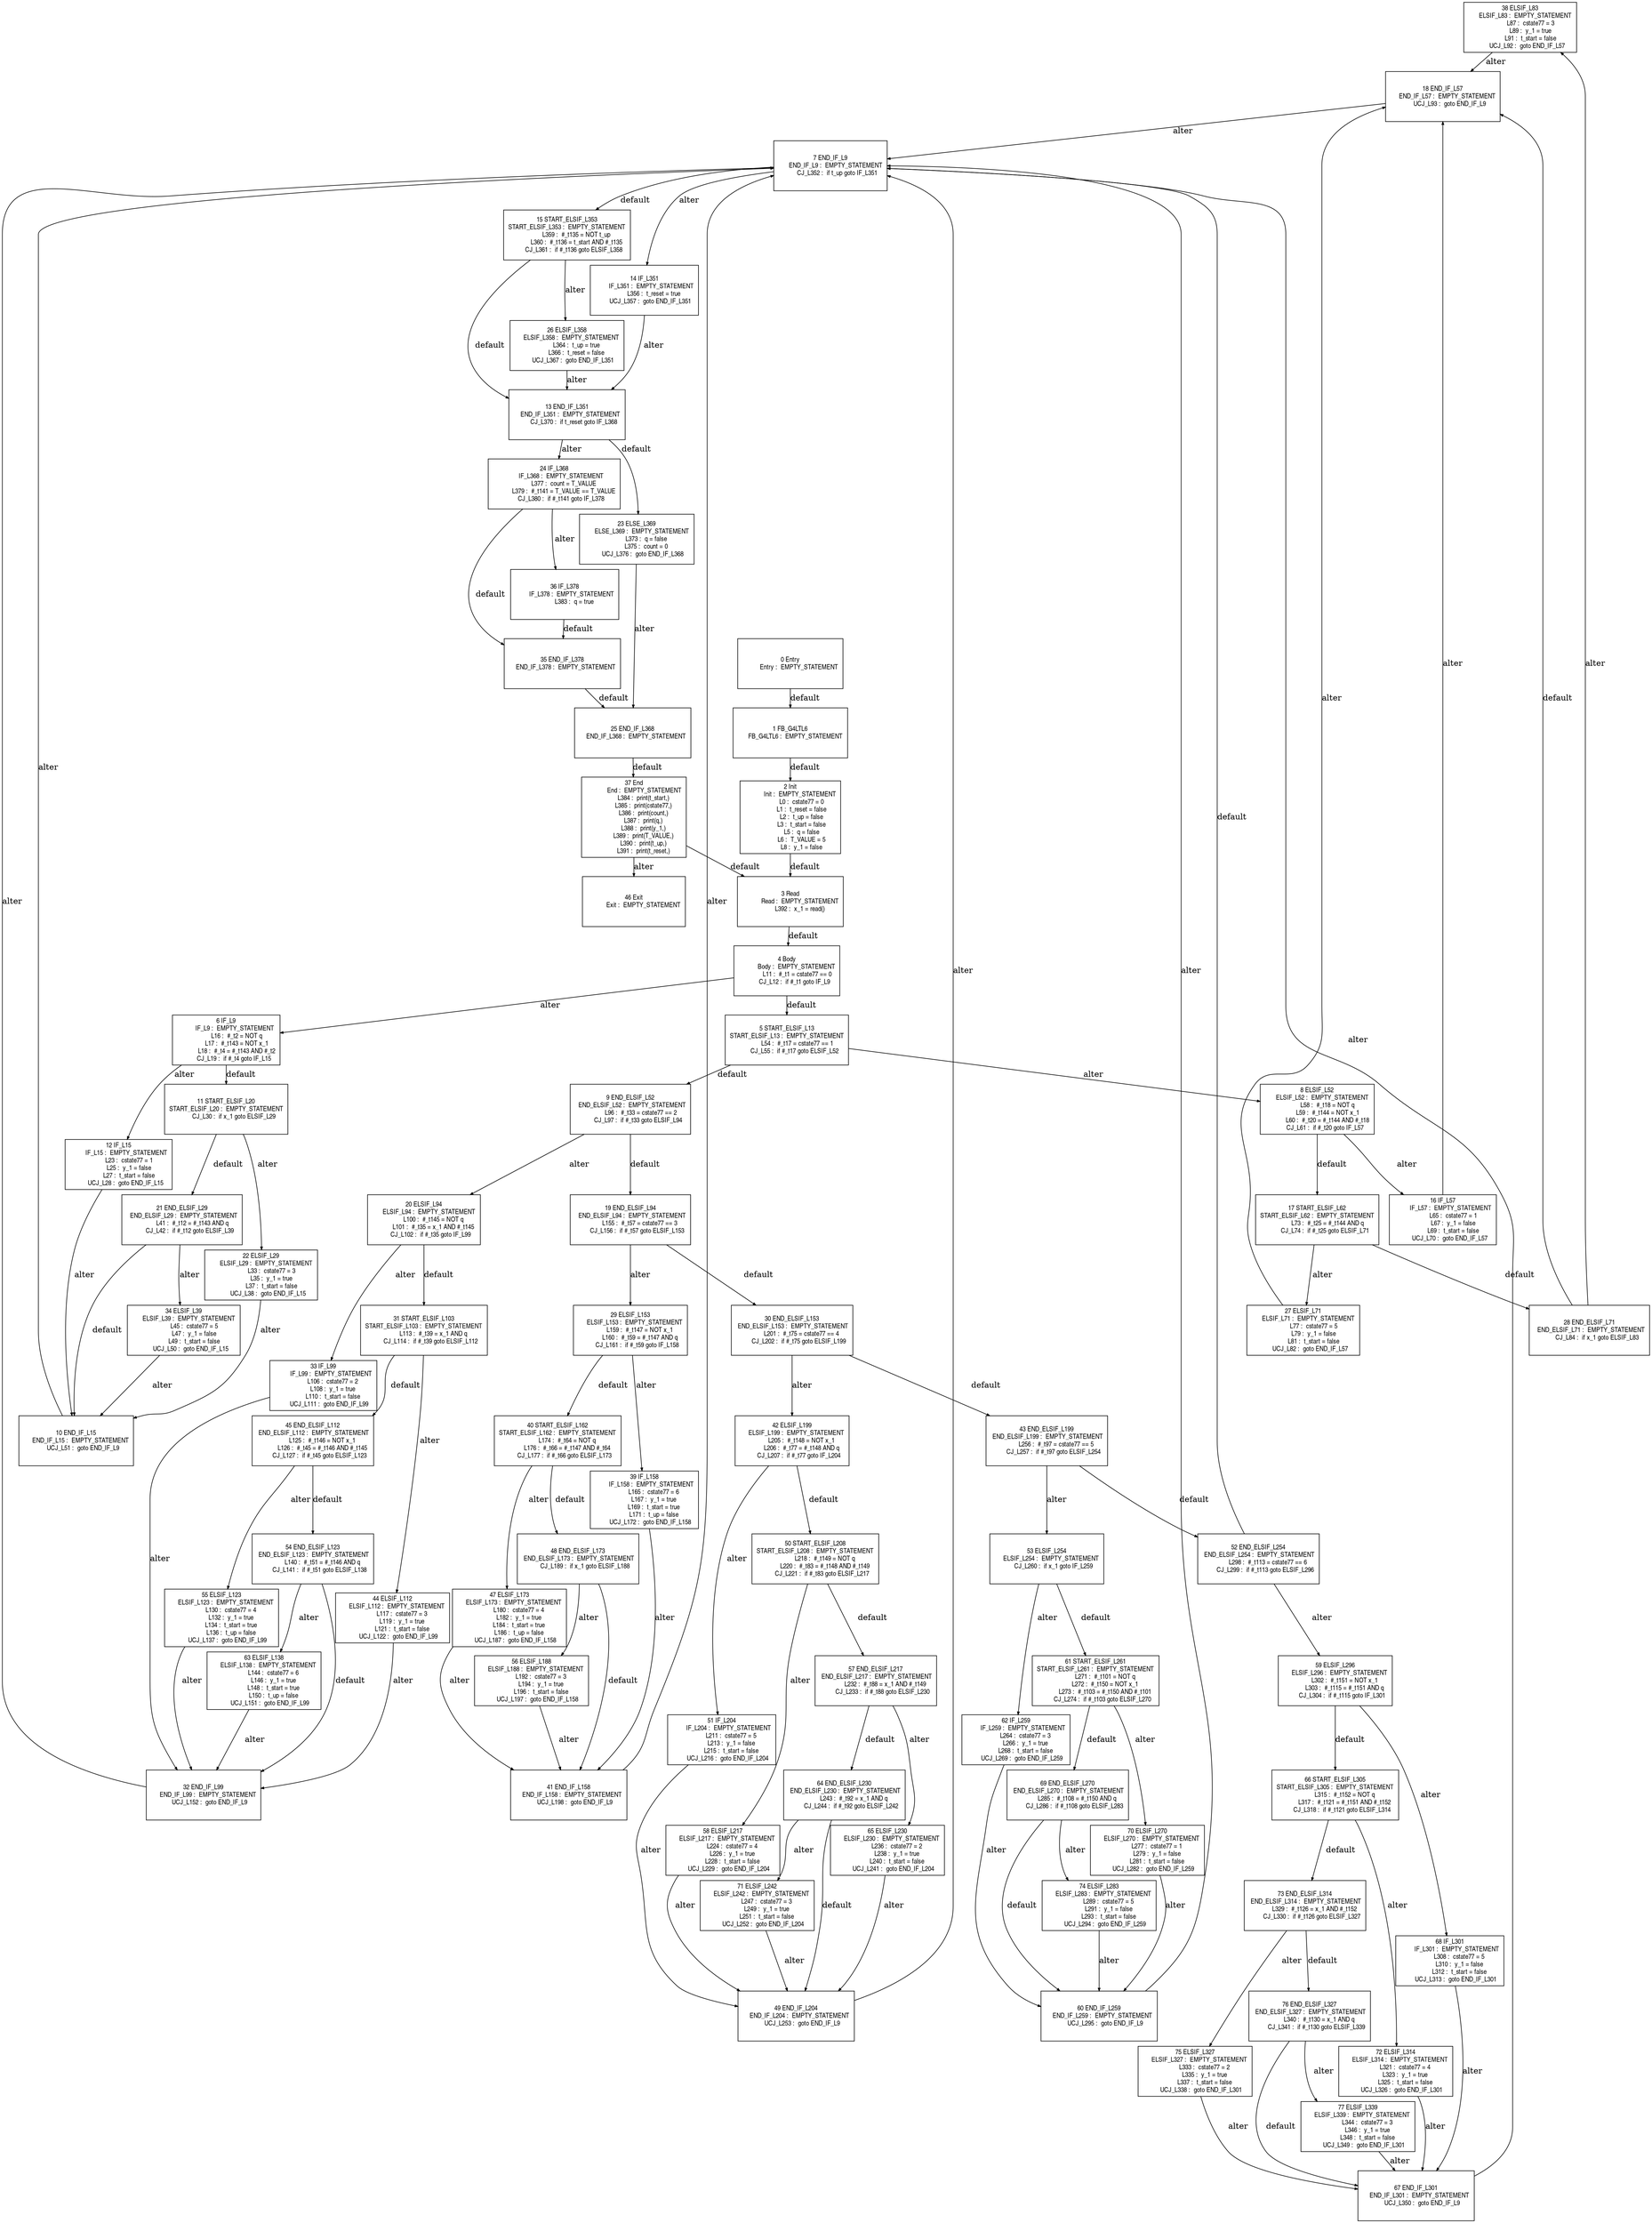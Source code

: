 digraph G {
  ranksep=.25;
  edge [arrowsize=.5]
  node [shape=rectangle, fontname="ArialNarrow",
        fontsize=12,  height=1.2];
  "38 ELSIF_L83
      ELSIF_L83 :  EMPTY_STATEMENT
            L87 :  cstate77 = 3
            L89 :  y_1 = true
            L91 :  t_start = false
        UCJ_L92 :  goto END_IF_L57
"; "12 IF_L15
         IF_L15 :  EMPTY_STATEMENT
            L23 :  cstate77 = 1
            L25 :  y_1 = false
            L27 :  t_start = false
        UCJ_L28 :  goto END_IF_L15
"; "2 Init
           Init :  EMPTY_STATEMENT
             L0 :  cstate77 = 0
             L1 :  t_reset = false
             L2 :  t_up = false
             L3 :  t_start = false
             L5 :  q = false
             L6 :  T_VALUE = 5
             L8 :  y_1 = false
"; "19 END_ELSIF_L94
  END_ELSIF_L94 :  EMPTY_STATEMENT
           L155 :  #_t57 = cstate77 == 3
        CJ_L156 :  if #_t57 goto ELSIF_L153
"; "24 IF_L368
        IF_L368 :  EMPTY_STATEMENT
           L377 :  count = T_VALUE
           L379 :  #_t141 = T_VALUE == T_VALUE
        CJ_L380 :  if #_t141 goto IF_L378
"; "27 ELSIF_L71
      ELSIF_L71 :  EMPTY_STATEMENT
            L77 :  cstate77 = 5
            L79 :  y_1 = false
            L81 :  t_start = false
        UCJ_L82 :  goto END_IF_L57
"; "46 Exit
           Exit :  EMPTY_STATEMENT
"; "72 ELSIF_L314
     ELSIF_L314 :  EMPTY_STATEMENT
           L321 :  cstate77 = 4
           L323 :  y_1 = true
           L325 :  t_start = false
       UCJ_L326 :  goto END_IF_L301
"; "42 ELSIF_L199
     ELSIF_L199 :  EMPTY_STATEMENT
           L205 :  #_t148 = NOT x_1
           L206 :  #_t77 = #_t148 AND q
        CJ_L207 :  if #_t77 goto IF_L204
"; "76 END_ELSIF_L327
 END_ELSIF_L327 :  EMPTY_STATEMENT
           L340 :  #_t130 = x_1 AND q
        CJ_L341 :  if #_t130 goto ELSIF_L339
"; "75 ELSIF_L327
     ELSIF_L327 :  EMPTY_STATEMENT
           L333 :  cstate77 = 2
           L335 :  y_1 = true
           L337 :  t_start = false
       UCJ_L338 :  goto END_IF_L301
"; "68 IF_L301
        IF_L301 :  EMPTY_STATEMENT
           L308 :  cstate77 = 5
           L310 :  y_1 = false
           L312 :  t_start = false
       UCJ_L313 :  goto END_IF_L301
"; "6 IF_L9
          IF_L9 :  EMPTY_STATEMENT
            L16 :  #_t2 = NOT q
            L17 :  #_t143 = NOT x_1
            L18 :  #_t4 = #_t143 AND #_t2
         CJ_L19 :  if #_t4 goto IF_L15
"; "13 END_IF_L351
    END_IF_L351 :  EMPTY_STATEMENT
        CJ_L370 :  if t_reset goto IF_L368
"; "28 END_ELSIF_L71
  END_ELSIF_L71 :  EMPTY_STATEMENT
         CJ_L84 :  if x_1 goto ELSIF_L83
"; "29 ELSIF_L153
     ELSIF_L153 :  EMPTY_STATEMENT
           L159 :  #_t147 = NOT x_1
           L160 :  #_t59 = #_t147 AND q
        CJ_L161 :  if #_t59 goto IF_L158
"; "15 START_ELSIF_L353
START_ELSIF_L353 :  EMPTY_STATEMENT
           L359 :  #_t135 = NOT t_up
           L360 :  #_t136 = t_start AND #_t135
        CJ_L361 :  if #_t136 goto ELSIF_L358
"; "34 ELSIF_L39
      ELSIF_L39 :  EMPTY_STATEMENT
            L45 :  cstate77 = 5
            L47 :  y_1 = false
            L49 :  t_start = false
        UCJ_L50 :  goto END_IF_L15
"; "55 ELSIF_L123
     ELSIF_L123 :  EMPTY_STATEMENT
           L130 :  cstate77 = 4
           L132 :  y_1 = true
           L134 :  t_start = true
           L136 :  t_up = false
       UCJ_L137 :  goto END_IF_L99
"; "33 IF_L99
         IF_L99 :  EMPTY_STATEMENT
           L106 :  cstate77 = 2
           L108 :  y_1 = true
           L110 :  t_start = false
       UCJ_L111 :  goto END_IF_L99
"; "77 ELSIF_L339
     ELSIF_L339 :  EMPTY_STATEMENT
           L344 :  cstate77 = 3
           L346 :  y_1 = true
           L348 :  t_start = false
       UCJ_L349 :  goto END_IF_L301
"; "48 END_ELSIF_L173
 END_ELSIF_L173 :  EMPTY_STATEMENT
        CJ_L189 :  if x_1 goto ELSIF_L188
"; "74 ELSIF_L283
     ELSIF_L283 :  EMPTY_STATEMENT
           L289 :  cstate77 = 5
           L291 :  y_1 = false
           L293 :  t_start = false
       UCJ_L294 :  goto END_IF_L259
"; "53 ELSIF_L254
     ELSIF_L254 :  EMPTY_STATEMENT
        CJ_L260 :  if x_1 goto IF_L259
"; "67 END_IF_L301
    END_IF_L301 :  EMPTY_STATEMENT
       UCJ_L350 :  goto END_IF_L9
"; "49 END_IF_L204
    END_IF_L204 :  EMPTY_STATEMENT
       UCJ_L253 :  goto END_IF_L9
"; "47 ELSIF_L173
     ELSIF_L173 :  EMPTY_STATEMENT
           L180 :  cstate77 = 4
           L182 :  y_1 = true
           L184 :  t_start = true
           L186 :  t_up = false
       UCJ_L187 :  goto END_IF_L158
"; "41 END_IF_L158
    END_IF_L158 :  EMPTY_STATEMENT
       UCJ_L198 :  goto END_IF_L9
"; "61 START_ELSIF_L261
START_ELSIF_L261 :  EMPTY_STATEMENT
           L271 :  #_t101 = NOT q
           L272 :  #_t150 = NOT x_1
           L273 :  #_t103 = #_t150 AND #_t101
        CJ_L274 :  if #_t103 goto ELSIF_L270
"; "0 Entry
          Entry :  EMPTY_STATEMENT
"; "45 END_ELSIF_L112
 END_ELSIF_L112 :  EMPTY_STATEMENT
           L125 :  #_t146 = NOT x_1
           L126 :  #_t45 = #_t146 AND #_t145
        CJ_L127 :  if #_t45 goto ELSIF_L123
"; "26 ELSIF_L358
     ELSIF_L358 :  EMPTY_STATEMENT
           L364 :  t_up = true
           L366 :  t_reset = false
       UCJ_L367 :  goto END_IF_L351
"; "43 END_ELSIF_L199
 END_ELSIF_L199 :  EMPTY_STATEMENT
           L256 :  #_t97 = cstate77 == 5
        CJ_L257 :  if #_t97 goto ELSIF_L254
"; "14 IF_L351
        IF_L351 :  EMPTY_STATEMENT
           L356 :  t_reset = true
       UCJ_L357 :  goto END_IF_L351
"; "57 END_ELSIF_L217
 END_ELSIF_L217 :  EMPTY_STATEMENT
           L232 :  #_t88 = x_1 AND #_t149
        CJ_L233 :  if #_t88 goto ELSIF_L230
"; "51 IF_L204
        IF_L204 :  EMPTY_STATEMENT
           L211 :  cstate77 = 5
           L213 :  y_1 = false
           L215 :  t_start = false
       UCJ_L216 :  goto END_IF_L204
"; "40 START_ELSIF_L162
START_ELSIF_L162 :  EMPTY_STATEMENT
           L174 :  #_t64 = NOT q
           L176 :  #_t66 = #_t147 AND #_t64
        CJ_L177 :  if #_t66 goto ELSIF_L173
"; "9 END_ELSIF_L52
  END_ELSIF_L52 :  EMPTY_STATEMENT
            L96 :  #_t33 = cstate77 == 2
         CJ_L97 :  if #_t33 goto ELSIF_L94
"; "23 ELSE_L369
      ELSE_L369 :  EMPTY_STATEMENT
           L373 :  q = false
           L375 :  count = 0
       UCJ_L376 :  goto END_IF_L368
"; "71 ELSIF_L242
     ELSIF_L242 :  EMPTY_STATEMENT
           L247 :  cstate77 = 3
           L249 :  y_1 = true
           L251 :  t_start = false
       UCJ_L252 :  goto END_IF_L204
"; "16 IF_L57
         IF_L57 :  EMPTY_STATEMENT
            L65 :  cstate77 = 1
            L67 :  y_1 = false
            L69 :  t_start = false
        UCJ_L70 :  goto END_IF_L57
"; "69 END_ELSIF_L270
 END_ELSIF_L270 :  EMPTY_STATEMENT
           L285 :  #_t108 = #_t150 AND q
        CJ_L286 :  if #_t108 goto ELSIF_L283
"; "35 END_IF_L378
    END_IF_L378 :  EMPTY_STATEMENT
"; "32 END_IF_L99
     END_IF_L99 :  EMPTY_STATEMENT
       UCJ_L152 :  goto END_IF_L9
"; "50 START_ELSIF_L208
START_ELSIF_L208 :  EMPTY_STATEMENT
           L218 :  #_t149 = NOT q
           L220 :  #_t83 = #_t148 AND #_t149
        CJ_L221 :  if #_t83 goto ELSIF_L217
"; "5 START_ELSIF_L13
START_ELSIF_L13 :  EMPTY_STATEMENT
            L54 :  #_t17 = cstate77 == 1
         CJ_L55 :  if #_t17 goto ELSIF_L52
"; "56 ELSIF_L188
     ELSIF_L188 :  EMPTY_STATEMENT
           L192 :  cstate77 = 3
           L194 :  y_1 = true
           L196 :  t_start = false
       UCJ_L197 :  goto END_IF_L158
"; "63 ELSIF_L138
     ELSIF_L138 :  EMPTY_STATEMENT
           L144 :  cstate77 = 6
           L146 :  y_1 = true
           L148 :  t_start = true
           L150 :  t_up = false
       UCJ_L151 :  goto END_IF_L99
"; "20 ELSIF_L94
      ELSIF_L94 :  EMPTY_STATEMENT
           L100 :  #_t145 = NOT q
           L101 :  #_t35 = x_1 AND #_t145
        CJ_L102 :  if #_t35 goto IF_L99
"; "65 ELSIF_L230
     ELSIF_L230 :  EMPTY_STATEMENT
           L236 :  cstate77 = 2
           L238 :  y_1 = true
           L240 :  t_start = false
       UCJ_L241 :  goto END_IF_L204
"; "11 START_ELSIF_L20
START_ELSIF_L20 :  EMPTY_STATEMENT
         CJ_L30 :  if x_1 goto ELSIF_L29
"; "59 ELSIF_L296
     ELSIF_L296 :  EMPTY_STATEMENT
           L302 :  #_t151 = NOT x_1
           L303 :  #_t115 = #_t151 AND q
        CJ_L304 :  if #_t115 goto IF_L301
"; "39 IF_L158
        IF_L158 :  EMPTY_STATEMENT
           L165 :  cstate77 = 6
           L167 :  y_1 = true
           L169 :  t_start = true
           L171 :  t_up = false
       UCJ_L172 :  goto END_IF_L158
"; "31 START_ELSIF_L103
START_ELSIF_L103 :  EMPTY_STATEMENT
           L113 :  #_t39 = x_1 AND q
        CJ_L114 :  if #_t39 goto ELSIF_L112
"; "22 ELSIF_L29
      ELSIF_L29 :  EMPTY_STATEMENT
            L33 :  cstate77 = 3
            L35 :  y_1 = true
            L37 :  t_start = false
        UCJ_L38 :  goto END_IF_L15
"; "7 END_IF_L9
      END_IF_L9 :  EMPTY_STATEMENT
        CJ_L352 :  if t_up goto IF_L351
"; "36 IF_L378
        IF_L378 :  EMPTY_STATEMENT
           L383 :  q = true
"; "1 FB_G4LTL6
      FB_G4LTL6 :  EMPTY_STATEMENT
"; "70 ELSIF_L270
     ELSIF_L270 :  EMPTY_STATEMENT
           L277 :  cstate77 = 1
           L279 :  y_1 = false
           L281 :  t_start = false
       UCJ_L282 :  goto END_IF_L259
"; "10 END_IF_L15
     END_IF_L15 :  EMPTY_STATEMENT
        UCJ_L51 :  goto END_IF_L9
"; "30 END_ELSIF_L153
 END_ELSIF_L153 :  EMPTY_STATEMENT
           L201 :  #_t75 = cstate77 == 4
        CJ_L202 :  if #_t75 goto ELSIF_L199
"; "62 IF_L259
        IF_L259 :  EMPTY_STATEMENT
           L264 :  cstate77 = 3
           L266 :  y_1 = true
           L268 :  t_start = false
       UCJ_L269 :  goto END_IF_L259
"; "17 START_ELSIF_L62
START_ELSIF_L62 :  EMPTY_STATEMENT
            L73 :  #_t25 = #_t144 AND q
         CJ_L74 :  if #_t25 goto ELSIF_L71
"; "54 END_ELSIF_L123
 END_ELSIF_L123 :  EMPTY_STATEMENT
           L140 :  #_t51 = #_t146 AND q
        CJ_L141 :  if #_t51 goto ELSIF_L138
"; "25 END_IF_L368
    END_IF_L368 :  EMPTY_STATEMENT
"; "58 ELSIF_L217
     ELSIF_L217 :  EMPTY_STATEMENT
           L224 :  cstate77 = 4
           L226 :  y_1 = true
           L228 :  t_start = false
       UCJ_L229 :  goto END_IF_L204
"; "21 END_ELSIF_L29
  END_ELSIF_L29 :  EMPTY_STATEMENT
            L41 :  #_t12 = #_t143 AND q
         CJ_L42 :  if #_t12 goto ELSIF_L39
"; "66 START_ELSIF_L305
START_ELSIF_L305 :  EMPTY_STATEMENT
           L315 :  #_t152 = NOT q
           L317 :  #_t121 = #_t151 AND #_t152
        CJ_L318 :  if #_t121 goto ELSIF_L314
"; "64 END_ELSIF_L230
 END_ELSIF_L230 :  EMPTY_STATEMENT
           L243 :  #_t92 = x_1 AND q
        CJ_L244 :  if #_t92 goto ELSIF_L242
"; "60 END_IF_L259
    END_IF_L259 :  EMPTY_STATEMENT
       UCJ_L295 :  goto END_IF_L9
"; "44 ELSIF_L112
     ELSIF_L112 :  EMPTY_STATEMENT
           L117 :  cstate77 = 3
           L119 :  y_1 = true
           L121 :  t_start = false
       UCJ_L122 :  goto END_IF_L99
"; "52 END_ELSIF_L254
 END_ELSIF_L254 :  EMPTY_STATEMENT
           L298 :  #_t113 = cstate77 == 6
        CJ_L299 :  if #_t113 goto ELSIF_L296
"; "4 Body
           Body :  EMPTY_STATEMENT
            L11 :  #_t1 = cstate77 == 0
         CJ_L12 :  if #_t1 goto IF_L9
"; "37 End
            End :  EMPTY_STATEMENT
           L384 :  print(t_start,)
           L385 :  print(cstate77,)
           L386 :  print(count,)
           L387 :  print(q,)
           L388 :  print(y_1,)
           L389 :  print(T_VALUE,)
           L390 :  print(t_up,)
           L391 :  print(t_reset,)
"; "18 END_IF_L57
     END_IF_L57 :  EMPTY_STATEMENT
        UCJ_L93 :  goto END_IF_L9
"; "73 END_ELSIF_L314
 END_ELSIF_L314 :  EMPTY_STATEMENT
           L329 :  #_t126 = x_1 AND #_t152
        CJ_L330 :  if #_t126 goto ELSIF_L327
"; "8 ELSIF_L52
      ELSIF_L52 :  EMPTY_STATEMENT
            L58 :  #_t18 = NOT q
            L59 :  #_t144 = NOT x_1
            L60 :  #_t20 = #_t144 AND #_t18
         CJ_L61 :  if #_t20 goto IF_L57
"; "3 Read
           Read :  EMPTY_STATEMENT
           L392 :  x_1 = read()
"; 
  "1 FB_G4LTL6
      FB_G4LTL6 :  EMPTY_STATEMENT
" -> "2 Init
           Init :  EMPTY_STATEMENT
             L0 :  cstate77 = 0
             L1 :  t_reset = false
             L2 :  t_up = false
             L3 :  t_start = false
             L5 :  q = false
             L6 :  T_VALUE = 5
             L8 :  y_1 = false
"  [label="default"];
  "2 Init
           Init :  EMPTY_STATEMENT
             L0 :  cstate77 = 0
             L1 :  t_reset = false
             L2 :  t_up = false
             L3 :  t_start = false
             L5 :  q = false
             L6 :  T_VALUE = 5
             L8 :  y_1 = false
" -> "3 Read
           Read :  EMPTY_STATEMENT
           L392 :  x_1 = read()
"  [label="default"];
  "4 Body
           Body :  EMPTY_STATEMENT
            L11 :  #_t1 = cstate77 == 0
         CJ_L12 :  if #_t1 goto IF_L9
" -> "5 START_ELSIF_L13
START_ELSIF_L13 :  EMPTY_STATEMENT
            L54 :  #_t17 = cstate77 == 1
         CJ_L55 :  if #_t17 goto ELSIF_L52
"  [label="default"];
  "4 Body
           Body :  EMPTY_STATEMENT
            L11 :  #_t1 = cstate77 == 0
         CJ_L12 :  if #_t1 goto IF_L9
" -> "6 IF_L9
          IF_L9 :  EMPTY_STATEMENT
            L16 :  #_t2 = NOT q
            L17 :  #_t143 = NOT x_1
            L18 :  #_t4 = #_t143 AND #_t2
         CJ_L19 :  if #_t4 goto IF_L15
"  [label="alter"];
  "6 IF_L9
          IF_L9 :  EMPTY_STATEMENT
            L16 :  #_t2 = NOT q
            L17 :  #_t143 = NOT x_1
            L18 :  #_t4 = #_t143 AND #_t2
         CJ_L19 :  if #_t4 goto IF_L15
" -> "11 START_ELSIF_L20
START_ELSIF_L20 :  EMPTY_STATEMENT
         CJ_L30 :  if x_1 goto ELSIF_L29
"  [label="default"];
  "6 IF_L9
          IF_L9 :  EMPTY_STATEMENT
            L16 :  #_t2 = NOT q
            L17 :  #_t143 = NOT x_1
            L18 :  #_t4 = #_t143 AND #_t2
         CJ_L19 :  if #_t4 goto IF_L15
" -> "12 IF_L15
         IF_L15 :  EMPTY_STATEMENT
            L23 :  cstate77 = 1
            L25 :  y_1 = false
            L27 :  t_start = false
        UCJ_L28 :  goto END_IF_L15
"  [label="alter"];
  "12 IF_L15
         IF_L15 :  EMPTY_STATEMENT
            L23 :  cstate77 = 1
            L25 :  y_1 = false
            L27 :  t_start = false
        UCJ_L28 :  goto END_IF_L15
" -> "10 END_IF_L15
     END_IF_L15 :  EMPTY_STATEMENT
        UCJ_L51 :  goto END_IF_L9
"  [label="alter"];
  "11 START_ELSIF_L20
START_ELSIF_L20 :  EMPTY_STATEMENT
         CJ_L30 :  if x_1 goto ELSIF_L29
" -> "21 END_ELSIF_L29
  END_ELSIF_L29 :  EMPTY_STATEMENT
            L41 :  #_t12 = #_t143 AND q
         CJ_L42 :  if #_t12 goto ELSIF_L39
"  [label="default"];
  "11 START_ELSIF_L20
START_ELSIF_L20 :  EMPTY_STATEMENT
         CJ_L30 :  if x_1 goto ELSIF_L29
" -> "22 ELSIF_L29
      ELSIF_L29 :  EMPTY_STATEMENT
            L33 :  cstate77 = 3
            L35 :  y_1 = true
            L37 :  t_start = false
        UCJ_L38 :  goto END_IF_L15
"  [label="alter"];
  "22 ELSIF_L29
      ELSIF_L29 :  EMPTY_STATEMENT
            L33 :  cstate77 = 3
            L35 :  y_1 = true
            L37 :  t_start = false
        UCJ_L38 :  goto END_IF_L15
" -> "10 END_IF_L15
     END_IF_L15 :  EMPTY_STATEMENT
        UCJ_L51 :  goto END_IF_L9
"  [label="alter"];
  "21 END_ELSIF_L29
  END_ELSIF_L29 :  EMPTY_STATEMENT
            L41 :  #_t12 = #_t143 AND q
         CJ_L42 :  if #_t12 goto ELSIF_L39
" -> "10 END_IF_L15
     END_IF_L15 :  EMPTY_STATEMENT
        UCJ_L51 :  goto END_IF_L9
"  [label="default"];
  "21 END_ELSIF_L29
  END_ELSIF_L29 :  EMPTY_STATEMENT
            L41 :  #_t12 = #_t143 AND q
         CJ_L42 :  if #_t12 goto ELSIF_L39
" -> "34 ELSIF_L39
      ELSIF_L39 :  EMPTY_STATEMENT
            L45 :  cstate77 = 5
            L47 :  y_1 = false
            L49 :  t_start = false
        UCJ_L50 :  goto END_IF_L15
"  [label="alter"];
  "34 ELSIF_L39
      ELSIF_L39 :  EMPTY_STATEMENT
            L45 :  cstate77 = 5
            L47 :  y_1 = false
            L49 :  t_start = false
        UCJ_L50 :  goto END_IF_L15
" -> "10 END_IF_L15
     END_IF_L15 :  EMPTY_STATEMENT
        UCJ_L51 :  goto END_IF_L9
"  [label="alter"];
  "10 END_IF_L15
     END_IF_L15 :  EMPTY_STATEMENT
        UCJ_L51 :  goto END_IF_L9
" -> "7 END_IF_L9
      END_IF_L9 :  EMPTY_STATEMENT
        CJ_L352 :  if t_up goto IF_L351
"  [label="alter"];
  "5 START_ELSIF_L13
START_ELSIF_L13 :  EMPTY_STATEMENT
            L54 :  #_t17 = cstate77 == 1
         CJ_L55 :  if #_t17 goto ELSIF_L52
" -> "9 END_ELSIF_L52
  END_ELSIF_L52 :  EMPTY_STATEMENT
            L96 :  #_t33 = cstate77 == 2
         CJ_L97 :  if #_t33 goto ELSIF_L94
"  [label="default"];
  "5 START_ELSIF_L13
START_ELSIF_L13 :  EMPTY_STATEMENT
            L54 :  #_t17 = cstate77 == 1
         CJ_L55 :  if #_t17 goto ELSIF_L52
" -> "8 ELSIF_L52
      ELSIF_L52 :  EMPTY_STATEMENT
            L58 :  #_t18 = NOT q
            L59 :  #_t144 = NOT x_1
            L60 :  #_t20 = #_t144 AND #_t18
         CJ_L61 :  if #_t20 goto IF_L57
"  [label="alter"];
  "8 ELSIF_L52
      ELSIF_L52 :  EMPTY_STATEMENT
            L58 :  #_t18 = NOT q
            L59 :  #_t144 = NOT x_1
            L60 :  #_t20 = #_t144 AND #_t18
         CJ_L61 :  if #_t20 goto IF_L57
" -> "17 START_ELSIF_L62
START_ELSIF_L62 :  EMPTY_STATEMENT
            L73 :  #_t25 = #_t144 AND q
         CJ_L74 :  if #_t25 goto ELSIF_L71
"  [label="default"];
  "8 ELSIF_L52
      ELSIF_L52 :  EMPTY_STATEMENT
            L58 :  #_t18 = NOT q
            L59 :  #_t144 = NOT x_1
            L60 :  #_t20 = #_t144 AND #_t18
         CJ_L61 :  if #_t20 goto IF_L57
" -> "16 IF_L57
         IF_L57 :  EMPTY_STATEMENT
            L65 :  cstate77 = 1
            L67 :  y_1 = false
            L69 :  t_start = false
        UCJ_L70 :  goto END_IF_L57
"  [label="alter"];
  "16 IF_L57
         IF_L57 :  EMPTY_STATEMENT
            L65 :  cstate77 = 1
            L67 :  y_1 = false
            L69 :  t_start = false
        UCJ_L70 :  goto END_IF_L57
" -> "18 END_IF_L57
     END_IF_L57 :  EMPTY_STATEMENT
        UCJ_L93 :  goto END_IF_L9
"  [label="alter"];
  "17 START_ELSIF_L62
START_ELSIF_L62 :  EMPTY_STATEMENT
            L73 :  #_t25 = #_t144 AND q
         CJ_L74 :  if #_t25 goto ELSIF_L71
" -> "28 END_ELSIF_L71
  END_ELSIF_L71 :  EMPTY_STATEMENT
         CJ_L84 :  if x_1 goto ELSIF_L83
"  [label="default"];
  "17 START_ELSIF_L62
START_ELSIF_L62 :  EMPTY_STATEMENT
            L73 :  #_t25 = #_t144 AND q
         CJ_L74 :  if #_t25 goto ELSIF_L71
" -> "27 ELSIF_L71
      ELSIF_L71 :  EMPTY_STATEMENT
            L77 :  cstate77 = 5
            L79 :  y_1 = false
            L81 :  t_start = false
        UCJ_L82 :  goto END_IF_L57
"  [label="alter"];
  "27 ELSIF_L71
      ELSIF_L71 :  EMPTY_STATEMENT
            L77 :  cstate77 = 5
            L79 :  y_1 = false
            L81 :  t_start = false
        UCJ_L82 :  goto END_IF_L57
" -> "18 END_IF_L57
     END_IF_L57 :  EMPTY_STATEMENT
        UCJ_L93 :  goto END_IF_L9
"  [label="alter"];
  "28 END_ELSIF_L71
  END_ELSIF_L71 :  EMPTY_STATEMENT
         CJ_L84 :  if x_1 goto ELSIF_L83
" -> "18 END_IF_L57
     END_IF_L57 :  EMPTY_STATEMENT
        UCJ_L93 :  goto END_IF_L9
"  [label="default"];
  "28 END_ELSIF_L71
  END_ELSIF_L71 :  EMPTY_STATEMENT
         CJ_L84 :  if x_1 goto ELSIF_L83
" -> "38 ELSIF_L83
      ELSIF_L83 :  EMPTY_STATEMENT
            L87 :  cstate77 = 3
            L89 :  y_1 = true
            L91 :  t_start = false
        UCJ_L92 :  goto END_IF_L57
"  [label="alter"];
  "38 ELSIF_L83
      ELSIF_L83 :  EMPTY_STATEMENT
            L87 :  cstate77 = 3
            L89 :  y_1 = true
            L91 :  t_start = false
        UCJ_L92 :  goto END_IF_L57
" -> "18 END_IF_L57
     END_IF_L57 :  EMPTY_STATEMENT
        UCJ_L93 :  goto END_IF_L9
"  [label="alter"];
  "18 END_IF_L57
     END_IF_L57 :  EMPTY_STATEMENT
        UCJ_L93 :  goto END_IF_L9
" -> "7 END_IF_L9
      END_IF_L9 :  EMPTY_STATEMENT
        CJ_L352 :  if t_up goto IF_L351
"  [label="alter"];
  "9 END_ELSIF_L52
  END_ELSIF_L52 :  EMPTY_STATEMENT
            L96 :  #_t33 = cstate77 == 2
         CJ_L97 :  if #_t33 goto ELSIF_L94
" -> "19 END_ELSIF_L94
  END_ELSIF_L94 :  EMPTY_STATEMENT
           L155 :  #_t57 = cstate77 == 3
        CJ_L156 :  if #_t57 goto ELSIF_L153
"  [label="default"];
  "9 END_ELSIF_L52
  END_ELSIF_L52 :  EMPTY_STATEMENT
            L96 :  #_t33 = cstate77 == 2
         CJ_L97 :  if #_t33 goto ELSIF_L94
" -> "20 ELSIF_L94
      ELSIF_L94 :  EMPTY_STATEMENT
           L100 :  #_t145 = NOT q
           L101 :  #_t35 = x_1 AND #_t145
        CJ_L102 :  if #_t35 goto IF_L99
"  [label="alter"];
  "20 ELSIF_L94
      ELSIF_L94 :  EMPTY_STATEMENT
           L100 :  #_t145 = NOT q
           L101 :  #_t35 = x_1 AND #_t145
        CJ_L102 :  if #_t35 goto IF_L99
" -> "31 START_ELSIF_L103
START_ELSIF_L103 :  EMPTY_STATEMENT
           L113 :  #_t39 = x_1 AND q
        CJ_L114 :  if #_t39 goto ELSIF_L112
"  [label="default"];
  "20 ELSIF_L94
      ELSIF_L94 :  EMPTY_STATEMENT
           L100 :  #_t145 = NOT q
           L101 :  #_t35 = x_1 AND #_t145
        CJ_L102 :  if #_t35 goto IF_L99
" -> "33 IF_L99
         IF_L99 :  EMPTY_STATEMENT
           L106 :  cstate77 = 2
           L108 :  y_1 = true
           L110 :  t_start = false
       UCJ_L111 :  goto END_IF_L99
"  [label="alter"];
  "33 IF_L99
         IF_L99 :  EMPTY_STATEMENT
           L106 :  cstate77 = 2
           L108 :  y_1 = true
           L110 :  t_start = false
       UCJ_L111 :  goto END_IF_L99
" -> "32 END_IF_L99
     END_IF_L99 :  EMPTY_STATEMENT
       UCJ_L152 :  goto END_IF_L9
"  [label="alter"];
  "31 START_ELSIF_L103
START_ELSIF_L103 :  EMPTY_STATEMENT
           L113 :  #_t39 = x_1 AND q
        CJ_L114 :  if #_t39 goto ELSIF_L112
" -> "45 END_ELSIF_L112
 END_ELSIF_L112 :  EMPTY_STATEMENT
           L125 :  #_t146 = NOT x_1
           L126 :  #_t45 = #_t146 AND #_t145
        CJ_L127 :  if #_t45 goto ELSIF_L123
"  [label="default"];
  "31 START_ELSIF_L103
START_ELSIF_L103 :  EMPTY_STATEMENT
           L113 :  #_t39 = x_1 AND q
        CJ_L114 :  if #_t39 goto ELSIF_L112
" -> "44 ELSIF_L112
     ELSIF_L112 :  EMPTY_STATEMENT
           L117 :  cstate77 = 3
           L119 :  y_1 = true
           L121 :  t_start = false
       UCJ_L122 :  goto END_IF_L99
"  [label="alter"];
  "44 ELSIF_L112
     ELSIF_L112 :  EMPTY_STATEMENT
           L117 :  cstate77 = 3
           L119 :  y_1 = true
           L121 :  t_start = false
       UCJ_L122 :  goto END_IF_L99
" -> "32 END_IF_L99
     END_IF_L99 :  EMPTY_STATEMENT
       UCJ_L152 :  goto END_IF_L9
"  [label="alter"];
  "45 END_ELSIF_L112
 END_ELSIF_L112 :  EMPTY_STATEMENT
           L125 :  #_t146 = NOT x_1
           L126 :  #_t45 = #_t146 AND #_t145
        CJ_L127 :  if #_t45 goto ELSIF_L123
" -> "54 END_ELSIF_L123
 END_ELSIF_L123 :  EMPTY_STATEMENT
           L140 :  #_t51 = #_t146 AND q
        CJ_L141 :  if #_t51 goto ELSIF_L138
"  [label="default"];
  "45 END_ELSIF_L112
 END_ELSIF_L112 :  EMPTY_STATEMENT
           L125 :  #_t146 = NOT x_1
           L126 :  #_t45 = #_t146 AND #_t145
        CJ_L127 :  if #_t45 goto ELSIF_L123
" -> "55 ELSIF_L123
     ELSIF_L123 :  EMPTY_STATEMENT
           L130 :  cstate77 = 4
           L132 :  y_1 = true
           L134 :  t_start = true
           L136 :  t_up = false
       UCJ_L137 :  goto END_IF_L99
"  [label="alter"];
  "55 ELSIF_L123
     ELSIF_L123 :  EMPTY_STATEMENT
           L130 :  cstate77 = 4
           L132 :  y_1 = true
           L134 :  t_start = true
           L136 :  t_up = false
       UCJ_L137 :  goto END_IF_L99
" -> "32 END_IF_L99
     END_IF_L99 :  EMPTY_STATEMENT
       UCJ_L152 :  goto END_IF_L9
"  [label="alter"];
  "54 END_ELSIF_L123
 END_ELSIF_L123 :  EMPTY_STATEMENT
           L140 :  #_t51 = #_t146 AND q
        CJ_L141 :  if #_t51 goto ELSIF_L138
" -> "32 END_IF_L99
     END_IF_L99 :  EMPTY_STATEMENT
       UCJ_L152 :  goto END_IF_L9
"  [label="default"];
  "54 END_ELSIF_L123
 END_ELSIF_L123 :  EMPTY_STATEMENT
           L140 :  #_t51 = #_t146 AND q
        CJ_L141 :  if #_t51 goto ELSIF_L138
" -> "63 ELSIF_L138
     ELSIF_L138 :  EMPTY_STATEMENT
           L144 :  cstate77 = 6
           L146 :  y_1 = true
           L148 :  t_start = true
           L150 :  t_up = false
       UCJ_L151 :  goto END_IF_L99
"  [label="alter"];
  "63 ELSIF_L138
     ELSIF_L138 :  EMPTY_STATEMENT
           L144 :  cstate77 = 6
           L146 :  y_1 = true
           L148 :  t_start = true
           L150 :  t_up = false
       UCJ_L151 :  goto END_IF_L99
" -> "32 END_IF_L99
     END_IF_L99 :  EMPTY_STATEMENT
       UCJ_L152 :  goto END_IF_L9
"  [label="alter"];
  "32 END_IF_L99
     END_IF_L99 :  EMPTY_STATEMENT
       UCJ_L152 :  goto END_IF_L9
" -> "7 END_IF_L9
      END_IF_L9 :  EMPTY_STATEMENT
        CJ_L352 :  if t_up goto IF_L351
"  [label="alter"];
  "19 END_ELSIF_L94
  END_ELSIF_L94 :  EMPTY_STATEMENT
           L155 :  #_t57 = cstate77 == 3
        CJ_L156 :  if #_t57 goto ELSIF_L153
" -> "30 END_ELSIF_L153
 END_ELSIF_L153 :  EMPTY_STATEMENT
           L201 :  #_t75 = cstate77 == 4
        CJ_L202 :  if #_t75 goto ELSIF_L199
"  [label="default"];
  "19 END_ELSIF_L94
  END_ELSIF_L94 :  EMPTY_STATEMENT
           L155 :  #_t57 = cstate77 == 3
        CJ_L156 :  if #_t57 goto ELSIF_L153
" -> "29 ELSIF_L153
     ELSIF_L153 :  EMPTY_STATEMENT
           L159 :  #_t147 = NOT x_1
           L160 :  #_t59 = #_t147 AND q
        CJ_L161 :  if #_t59 goto IF_L158
"  [label="alter"];
  "29 ELSIF_L153
     ELSIF_L153 :  EMPTY_STATEMENT
           L159 :  #_t147 = NOT x_1
           L160 :  #_t59 = #_t147 AND q
        CJ_L161 :  if #_t59 goto IF_L158
" -> "40 START_ELSIF_L162
START_ELSIF_L162 :  EMPTY_STATEMENT
           L174 :  #_t64 = NOT q
           L176 :  #_t66 = #_t147 AND #_t64
        CJ_L177 :  if #_t66 goto ELSIF_L173
"  [label="default"];
  "29 ELSIF_L153
     ELSIF_L153 :  EMPTY_STATEMENT
           L159 :  #_t147 = NOT x_1
           L160 :  #_t59 = #_t147 AND q
        CJ_L161 :  if #_t59 goto IF_L158
" -> "39 IF_L158
        IF_L158 :  EMPTY_STATEMENT
           L165 :  cstate77 = 6
           L167 :  y_1 = true
           L169 :  t_start = true
           L171 :  t_up = false
       UCJ_L172 :  goto END_IF_L158
"  [label="alter"];
  "39 IF_L158
        IF_L158 :  EMPTY_STATEMENT
           L165 :  cstate77 = 6
           L167 :  y_1 = true
           L169 :  t_start = true
           L171 :  t_up = false
       UCJ_L172 :  goto END_IF_L158
" -> "41 END_IF_L158
    END_IF_L158 :  EMPTY_STATEMENT
       UCJ_L198 :  goto END_IF_L9
"  [label="alter"];
  "40 START_ELSIF_L162
START_ELSIF_L162 :  EMPTY_STATEMENT
           L174 :  #_t64 = NOT q
           L176 :  #_t66 = #_t147 AND #_t64
        CJ_L177 :  if #_t66 goto ELSIF_L173
" -> "48 END_ELSIF_L173
 END_ELSIF_L173 :  EMPTY_STATEMENT
        CJ_L189 :  if x_1 goto ELSIF_L188
"  [label="default"];
  "40 START_ELSIF_L162
START_ELSIF_L162 :  EMPTY_STATEMENT
           L174 :  #_t64 = NOT q
           L176 :  #_t66 = #_t147 AND #_t64
        CJ_L177 :  if #_t66 goto ELSIF_L173
" -> "47 ELSIF_L173
     ELSIF_L173 :  EMPTY_STATEMENT
           L180 :  cstate77 = 4
           L182 :  y_1 = true
           L184 :  t_start = true
           L186 :  t_up = false
       UCJ_L187 :  goto END_IF_L158
"  [label="alter"];
  "47 ELSIF_L173
     ELSIF_L173 :  EMPTY_STATEMENT
           L180 :  cstate77 = 4
           L182 :  y_1 = true
           L184 :  t_start = true
           L186 :  t_up = false
       UCJ_L187 :  goto END_IF_L158
" -> "41 END_IF_L158
    END_IF_L158 :  EMPTY_STATEMENT
       UCJ_L198 :  goto END_IF_L9
"  [label="alter"];
  "48 END_ELSIF_L173
 END_ELSIF_L173 :  EMPTY_STATEMENT
        CJ_L189 :  if x_1 goto ELSIF_L188
" -> "41 END_IF_L158
    END_IF_L158 :  EMPTY_STATEMENT
       UCJ_L198 :  goto END_IF_L9
"  [label="default"];
  "48 END_ELSIF_L173
 END_ELSIF_L173 :  EMPTY_STATEMENT
        CJ_L189 :  if x_1 goto ELSIF_L188
" -> "56 ELSIF_L188
     ELSIF_L188 :  EMPTY_STATEMENT
           L192 :  cstate77 = 3
           L194 :  y_1 = true
           L196 :  t_start = false
       UCJ_L197 :  goto END_IF_L158
"  [label="alter"];
  "56 ELSIF_L188
     ELSIF_L188 :  EMPTY_STATEMENT
           L192 :  cstate77 = 3
           L194 :  y_1 = true
           L196 :  t_start = false
       UCJ_L197 :  goto END_IF_L158
" -> "41 END_IF_L158
    END_IF_L158 :  EMPTY_STATEMENT
       UCJ_L198 :  goto END_IF_L9
"  [label="alter"];
  "41 END_IF_L158
    END_IF_L158 :  EMPTY_STATEMENT
       UCJ_L198 :  goto END_IF_L9
" -> "7 END_IF_L9
      END_IF_L9 :  EMPTY_STATEMENT
        CJ_L352 :  if t_up goto IF_L351
"  [label="alter"];
  "30 END_ELSIF_L153
 END_ELSIF_L153 :  EMPTY_STATEMENT
           L201 :  #_t75 = cstate77 == 4
        CJ_L202 :  if #_t75 goto ELSIF_L199
" -> "43 END_ELSIF_L199
 END_ELSIF_L199 :  EMPTY_STATEMENT
           L256 :  #_t97 = cstate77 == 5
        CJ_L257 :  if #_t97 goto ELSIF_L254
"  [label="default"];
  "30 END_ELSIF_L153
 END_ELSIF_L153 :  EMPTY_STATEMENT
           L201 :  #_t75 = cstate77 == 4
        CJ_L202 :  if #_t75 goto ELSIF_L199
" -> "42 ELSIF_L199
     ELSIF_L199 :  EMPTY_STATEMENT
           L205 :  #_t148 = NOT x_1
           L206 :  #_t77 = #_t148 AND q
        CJ_L207 :  if #_t77 goto IF_L204
"  [label="alter"];
  "42 ELSIF_L199
     ELSIF_L199 :  EMPTY_STATEMENT
           L205 :  #_t148 = NOT x_1
           L206 :  #_t77 = #_t148 AND q
        CJ_L207 :  if #_t77 goto IF_L204
" -> "50 START_ELSIF_L208
START_ELSIF_L208 :  EMPTY_STATEMENT
           L218 :  #_t149 = NOT q
           L220 :  #_t83 = #_t148 AND #_t149
        CJ_L221 :  if #_t83 goto ELSIF_L217
"  [label="default"];
  "42 ELSIF_L199
     ELSIF_L199 :  EMPTY_STATEMENT
           L205 :  #_t148 = NOT x_1
           L206 :  #_t77 = #_t148 AND q
        CJ_L207 :  if #_t77 goto IF_L204
" -> "51 IF_L204
        IF_L204 :  EMPTY_STATEMENT
           L211 :  cstate77 = 5
           L213 :  y_1 = false
           L215 :  t_start = false
       UCJ_L216 :  goto END_IF_L204
"  [label="alter"];
  "51 IF_L204
        IF_L204 :  EMPTY_STATEMENT
           L211 :  cstate77 = 5
           L213 :  y_1 = false
           L215 :  t_start = false
       UCJ_L216 :  goto END_IF_L204
" -> "49 END_IF_L204
    END_IF_L204 :  EMPTY_STATEMENT
       UCJ_L253 :  goto END_IF_L9
"  [label="alter"];
  "50 START_ELSIF_L208
START_ELSIF_L208 :  EMPTY_STATEMENT
           L218 :  #_t149 = NOT q
           L220 :  #_t83 = #_t148 AND #_t149
        CJ_L221 :  if #_t83 goto ELSIF_L217
" -> "57 END_ELSIF_L217
 END_ELSIF_L217 :  EMPTY_STATEMENT
           L232 :  #_t88 = x_1 AND #_t149
        CJ_L233 :  if #_t88 goto ELSIF_L230
"  [label="default"];
  "50 START_ELSIF_L208
START_ELSIF_L208 :  EMPTY_STATEMENT
           L218 :  #_t149 = NOT q
           L220 :  #_t83 = #_t148 AND #_t149
        CJ_L221 :  if #_t83 goto ELSIF_L217
" -> "58 ELSIF_L217
     ELSIF_L217 :  EMPTY_STATEMENT
           L224 :  cstate77 = 4
           L226 :  y_1 = true
           L228 :  t_start = false
       UCJ_L229 :  goto END_IF_L204
"  [label="alter"];
  "58 ELSIF_L217
     ELSIF_L217 :  EMPTY_STATEMENT
           L224 :  cstate77 = 4
           L226 :  y_1 = true
           L228 :  t_start = false
       UCJ_L229 :  goto END_IF_L204
" -> "49 END_IF_L204
    END_IF_L204 :  EMPTY_STATEMENT
       UCJ_L253 :  goto END_IF_L9
"  [label="alter"];
  "57 END_ELSIF_L217
 END_ELSIF_L217 :  EMPTY_STATEMENT
           L232 :  #_t88 = x_1 AND #_t149
        CJ_L233 :  if #_t88 goto ELSIF_L230
" -> "64 END_ELSIF_L230
 END_ELSIF_L230 :  EMPTY_STATEMENT
           L243 :  #_t92 = x_1 AND q
        CJ_L244 :  if #_t92 goto ELSIF_L242
"  [label="default"];
  "57 END_ELSIF_L217
 END_ELSIF_L217 :  EMPTY_STATEMENT
           L232 :  #_t88 = x_1 AND #_t149
        CJ_L233 :  if #_t88 goto ELSIF_L230
" -> "65 ELSIF_L230
     ELSIF_L230 :  EMPTY_STATEMENT
           L236 :  cstate77 = 2
           L238 :  y_1 = true
           L240 :  t_start = false
       UCJ_L241 :  goto END_IF_L204
"  [label="alter"];
  "65 ELSIF_L230
     ELSIF_L230 :  EMPTY_STATEMENT
           L236 :  cstate77 = 2
           L238 :  y_1 = true
           L240 :  t_start = false
       UCJ_L241 :  goto END_IF_L204
" -> "49 END_IF_L204
    END_IF_L204 :  EMPTY_STATEMENT
       UCJ_L253 :  goto END_IF_L9
"  [label="alter"];
  "64 END_ELSIF_L230
 END_ELSIF_L230 :  EMPTY_STATEMENT
           L243 :  #_t92 = x_1 AND q
        CJ_L244 :  if #_t92 goto ELSIF_L242
" -> "49 END_IF_L204
    END_IF_L204 :  EMPTY_STATEMENT
       UCJ_L253 :  goto END_IF_L9
"  [label="default"];
  "64 END_ELSIF_L230
 END_ELSIF_L230 :  EMPTY_STATEMENT
           L243 :  #_t92 = x_1 AND q
        CJ_L244 :  if #_t92 goto ELSIF_L242
" -> "71 ELSIF_L242
     ELSIF_L242 :  EMPTY_STATEMENT
           L247 :  cstate77 = 3
           L249 :  y_1 = true
           L251 :  t_start = false
       UCJ_L252 :  goto END_IF_L204
"  [label="alter"];
  "71 ELSIF_L242
     ELSIF_L242 :  EMPTY_STATEMENT
           L247 :  cstate77 = 3
           L249 :  y_1 = true
           L251 :  t_start = false
       UCJ_L252 :  goto END_IF_L204
" -> "49 END_IF_L204
    END_IF_L204 :  EMPTY_STATEMENT
       UCJ_L253 :  goto END_IF_L9
"  [label="alter"];
  "49 END_IF_L204
    END_IF_L204 :  EMPTY_STATEMENT
       UCJ_L253 :  goto END_IF_L9
" -> "7 END_IF_L9
      END_IF_L9 :  EMPTY_STATEMENT
        CJ_L352 :  if t_up goto IF_L351
"  [label="alter"];
  "43 END_ELSIF_L199
 END_ELSIF_L199 :  EMPTY_STATEMENT
           L256 :  #_t97 = cstate77 == 5
        CJ_L257 :  if #_t97 goto ELSIF_L254
" -> "52 END_ELSIF_L254
 END_ELSIF_L254 :  EMPTY_STATEMENT
           L298 :  #_t113 = cstate77 == 6
        CJ_L299 :  if #_t113 goto ELSIF_L296
"  [label="default"];
  "43 END_ELSIF_L199
 END_ELSIF_L199 :  EMPTY_STATEMENT
           L256 :  #_t97 = cstate77 == 5
        CJ_L257 :  if #_t97 goto ELSIF_L254
" -> "53 ELSIF_L254
     ELSIF_L254 :  EMPTY_STATEMENT
        CJ_L260 :  if x_1 goto IF_L259
"  [label="alter"];
  "53 ELSIF_L254
     ELSIF_L254 :  EMPTY_STATEMENT
        CJ_L260 :  if x_1 goto IF_L259
" -> "61 START_ELSIF_L261
START_ELSIF_L261 :  EMPTY_STATEMENT
           L271 :  #_t101 = NOT q
           L272 :  #_t150 = NOT x_1
           L273 :  #_t103 = #_t150 AND #_t101
        CJ_L274 :  if #_t103 goto ELSIF_L270
"  [label="default"];
  "53 ELSIF_L254
     ELSIF_L254 :  EMPTY_STATEMENT
        CJ_L260 :  if x_1 goto IF_L259
" -> "62 IF_L259
        IF_L259 :  EMPTY_STATEMENT
           L264 :  cstate77 = 3
           L266 :  y_1 = true
           L268 :  t_start = false
       UCJ_L269 :  goto END_IF_L259
"  [label="alter"];
  "62 IF_L259
        IF_L259 :  EMPTY_STATEMENT
           L264 :  cstate77 = 3
           L266 :  y_1 = true
           L268 :  t_start = false
       UCJ_L269 :  goto END_IF_L259
" -> "60 END_IF_L259
    END_IF_L259 :  EMPTY_STATEMENT
       UCJ_L295 :  goto END_IF_L9
"  [label="alter"];
  "61 START_ELSIF_L261
START_ELSIF_L261 :  EMPTY_STATEMENT
           L271 :  #_t101 = NOT q
           L272 :  #_t150 = NOT x_1
           L273 :  #_t103 = #_t150 AND #_t101
        CJ_L274 :  if #_t103 goto ELSIF_L270
" -> "69 END_ELSIF_L270
 END_ELSIF_L270 :  EMPTY_STATEMENT
           L285 :  #_t108 = #_t150 AND q
        CJ_L286 :  if #_t108 goto ELSIF_L283
"  [label="default"];
  "61 START_ELSIF_L261
START_ELSIF_L261 :  EMPTY_STATEMENT
           L271 :  #_t101 = NOT q
           L272 :  #_t150 = NOT x_1
           L273 :  #_t103 = #_t150 AND #_t101
        CJ_L274 :  if #_t103 goto ELSIF_L270
" -> "70 ELSIF_L270
     ELSIF_L270 :  EMPTY_STATEMENT
           L277 :  cstate77 = 1
           L279 :  y_1 = false
           L281 :  t_start = false
       UCJ_L282 :  goto END_IF_L259
"  [label="alter"];
  "70 ELSIF_L270
     ELSIF_L270 :  EMPTY_STATEMENT
           L277 :  cstate77 = 1
           L279 :  y_1 = false
           L281 :  t_start = false
       UCJ_L282 :  goto END_IF_L259
" -> "60 END_IF_L259
    END_IF_L259 :  EMPTY_STATEMENT
       UCJ_L295 :  goto END_IF_L9
"  [label="alter"];
  "69 END_ELSIF_L270
 END_ELSIF_L270 :  EMPTY_STATEMENT
           L285 :  #_t108 = #_t150 AND q
        CJ_L286 :  if #_t108 goto ELSIF_L283
" -> "60 END_IF_L259
    END_IF_L259 :  EMPTY_STATEMENT
       UCJ_L295 :  goto END_IF_L9
"  [label="default"];
  "69 END_ELSIF_L270
 END_ELSIF_L270 :  EMPTY_STATEMENT
           L285 :  #_t108 = #_t150 AND q
        CJ_L286 :  if #_t108 goto ELSIF_L283
" -> "74 ELSIF_L283
     ELSIF_L283 :  EMPTY_STATEMENT
           L289 :  cstate77 = 5
           L291 :  y_1 = false
           L293 :  t_start = false
       UCJ_L294 :  goto END_IF_L259
"  [label="alter"];
  "74 ELSIF_L283
     ELSIF_L283 :  EMPTY_STATEMENT
           L289 :  cstate77 = 5
           L291 :  y_1 = false
           L293 :  t_start = false
       UCJ_L294 :  goto END_IF_L259
" -> "60 END_IF_L259
    END_IF_L259 :  EMPTY_STATEMENT
       UCJ_L295 :  goto END_IF_L9
"  [label="alter"];
  "60 END_IF_L259
    END_IF_L259 :  EMPTY_STATEMENT
       UCJ_L295 :  goto END_IF_L9
" -> "7 END_IF_L9
      END_IF_L9 :  EMPTY_STATEMENT
        CJ_L352 :  if t_up goto IF_L351
"  [label="alter"];
  "52 END_ELSIF_L254
 END_ELSIF_L254 :  EMPTY_STATEMENT
           L298 :  #_t113 = cstate77 == 6
        CJ_L299 :  if #_t113 goto ELSIF_L296
" -> "7 END_IF_L9
      END_IF_L9 :  EMPTY_STATEMENT
        CJ_L352 :  if t_up goto IF_L351
"  [label="default"];
  "52 END_ELSIF_L254
 END_ELSIF_L254 :  EMPTY_STATEMENT
           L298 :  #_t113 = cstate77 == 6
        CJ_L299 :  if #_t113 goto ELSIF_L296
" -> "59 ELSIF_L296
     ELSIF_L296 :  EMPTY_STATEMENT
           L302 :  #_t151 = NOT x_1
           L303 :  #_t115 = #_t151 AND q
        CJ_L304 :  if #_t115 goto IF_L301
"  [label="alter"];
  "59 ELSIF_L296
     ELSIF_L296 :  EMPTY_STATEMENT
           L302 :  #_t151 = NOT x_1
           L303 :  #_t115 = #_t151 AND q
        CJ_L304 :  if #_t115 goto IF_L301
" -> "66 START_ELSIF_L305
START_ELSIF_L305 :  EMPTY_STATEMENT
           L315 :  #_t152 = NOT q
           L317 :  #_t121 = #_t151 AND #_t152
        CJ_L318 :  if #_t121 goto ELSIF_L314
"  [label="default"];
  "59 ELSIF_L296
     ELSIF_L296 :  EMPTY_STATEMENT
           L302 :  #_t151 = NOT x_1
           L303 :  #_t115 = #_t151 AND q
        CJ_L304 :  if #_t115 goto IF_L301
" -> "68 IF_L301
        IF_L301 :  EMPTY_STATEMENT
           L308 :  cstate77 = 5
           L310 :  y_1 = false
           L312 :  t_start = false
       UCJ_L313 :  goto END_IF_L301
"  [label="alter"];
  "68 IF_L301
        IF_L301 :  EMPTY_STATEMENT
           L308 :  cstate77 = 5
           L310 :  y_1 = false
           L312 :  t_start = false
       UCJ_L313 :  goto END_IF_L301
" -> "67 END_IF_L301
    END_IF_L301 :  EMPTY_STATEMENT
       UCJ_L350 :  goto END_IF_L9
"  [label="alter"];
  "66 START_ELSIF_L305
START_ELSIF_L305 :  EMPTY_STATEMENT
           L315 :  #_t152 = NOT q
           L317 :  #_t121 = #_t151 AND #_t152
        CJ_L318 :  if #_t121 goto ELSIF_L314
" -> "73 END_ELSIF_L314
 END_ELSIF_L314 :  EMPTY_STATEMENT
           L329 :  #_t126 = x_1 AND #_t152
        CJ_L330 :  if #_t126 goto ELSIF_L327
"  [label="default"];
  "66 START_ELSIF_L305
START_ELSIF_L305 :  EMPTY_STATEMENT
           L315 :  #_t152 = NOT q
           L317 :  #_t121 = #_t151 AND #_t152
        CJ_L318 :  if #_t121 goto ELSIF_L314
" -> "72 ELSIF_L314
     ELSIF_L314 :  EMPTY_STATEMENT
           L321 :  cstate77 = 4
           L323 :  y_1 = true
           L325 :  t_start = false
       UCJ_L326 :  goto END_IF_L301
"  [label="alter"];
  "72 ELSIF_L314
     ELSIF_L314 :  EMPTY_STATEMENT
           L321 :  cstate77 = 4
           L323 :  y_1 = true
           L325 :  t_start = false
       UCJ_L326 :  goto END_IF_L301
" -> "67 END_IF_L301
    END_IF_L301 :  EMPTY_STATEMENT
       UCJ_L350 :  goto END_IF_L9
"  [label="alter"];
  "73 END_ELSIF_L314
 END_ELSIF_L314 :  EMPTY_STATEMENT
           L329 :  #_t126 = x_1 AND #_t152
        CJ_L330 :  if #_t126 goto ELSIF_L327
" -> "76 END_ELSIF_L327
 END_ELSIF_L327 :  EMPTY_STATEMENT
           L340 :  #_t130 = x_1 AND q
        CJ_L341 :  if #_t130 goto ELSIF_L339
"  [label="default"];
  "73 END_ELSIF_L314
 END_ELSIF_L314 :  EMPTY_STATEMENT
           L329 :  #_t126 = x_1 AND #_t152
        CJ_L330 :  if #_t126 goto ELSIF_L327
" -> "75 ELSIF_L327
     ELSIF_L327 :  EMPTY_STATEMENT
           L333 :  cstate77 = 2
           L335 :  y_1 = true
           L337 :  t_start = false
       UCJ_L338 :  goto END_IF_L301
"  [label="alter"];
  "75 ELSIF_L327
     ELSIF_L327 :  EMPTY_STATEMENT
           L333 :  cstate77 = 2
           L335 :  y_1 = true
           L337 :  t_start = false
       UCJ_L338 :  goto END_IF_L301
" -> "67 END_IF_L301
    END_IF_L301 :  EMPTY_STATEMENT
       UCJ_L350 :  goto END_IF_L9
"  [label="alter"];
  "76 END_ELSIF_L327
 END_ELSIF_L327 :  EMPTY_STATEMENT
           L340 :  #_t130 = x_1 AND q
        CJ_L341 :  if #_t130 goto ELSIF_L339
" -> "67 END_IF_L301
    END_IF_L301 :  EMPTY_STATEMENT
       UCJ_L350 :  goto END_IF_L9
"  [label="default"];
  "76 END_ELSIF_L327
 END_ELSIF_L327 :  EMPTY_STATEMENT
           L340 :  #_t130 = x_1 AND q
        CJ_L341 :  if #_t130 goto ELSIF_L339
" -> "77 ELSIF_L339
     ELSIF_L339 :  EMPTY_STATEMENT
           L344 :  cstate77 = 3
           L346 :  y_1 = true
           L348 :  t_start = false
       UCJ_L349 :  goto END_IF_L301
"  [label="alter"];
  "77 ELSIF_L339
     ELSIF_L339 :  EMPTY_STATEMENT
           L344 :  cstate77 = 3
           L346 :  y_1 = true
           L348 :  t_start = false
       UCJ_L349 :  goto END_IF_L301
" -> "67 END_IF_L301
    END_IF_L301 :  EMPTY_STATEMENT
       UCJ_L350 :  goto END_IF_L9
"  [label="alter"];
  "67 END_IF_L301
    END_IF_L301 :  EMPTY_STATEMENT
       UCJ_L350 :  goto END_IF_L9
" -> "7 END_IF_L9
      END_IF_L9 :  EMPTY_STATEMENT
        CJ_L352 :  if t_up goto IF_L351
"  [label="alter"];
  "7 END_IF_L9
      END_IF_L9 :  EMPTY_STATEMENT
        CJ_L352 :  if t_up goto IF_L351
" -> "15 START_ELSIF_L353
START_ELSIF_L353 :  EMPTY_STATEMENT
           L359 :  #_t135 = NOT t_up
           L360 :  #_t136 = t_start AND #_t135
        CJ_L361 :  if #_t136 goto ELSIF_L358
"  [label="default"];
  "7 END_IF_L9
      END_IF_L9 :  EMPTY_STATEMENT
        CJ_L352 :  if t_up goto IF_L351
" -> "14 IF_L351
        IF_L351 :  EMPTY_STATEMENT
           L356 :  t_reset = true
       UCJ_L357 :  goto END_IF_L351
"  [label="alter"];
  "14 IF_L351
        IF_L351 :  EMPTY_STATEMENT
           L356 :  t_reset = true
       UCJ_L357 :  goto END_IF_L351
" -> "13 END_IF_L351
    END_IF_L351 :  EMPTY_STATEMENT
        CJ_L370 :  if t_reset goto IF_L368
"  [label="alter"];
  "15 START_ELSIF_L353
START_ELSIF_L353 :  EMPTY_STATEMENT
           L359 :  #_t135 = NOT t_up
           L360 :  #_t136 = t_start AND #_t135
        CJ_L361 :  if #_t136 goto ELSIF_L358
" -> "13 END_IF_L351
    END_IF_L351 :  EMPTY_STATEMENT
        CJ_L370 :  if t_reset goto IF_L368
"  [label="default"];
  "15 START_ELSIF_L353
START_ELSIF_L353 :  EMPTY_STATEMENT
           L359 :  #_t135 = NOT t_up
           L360 :  #_t136 = t_start AND #_t135
        CJ_L361 :  if #_t136 goto ELSIF_L358
" -> "26 ELSIF_L358
     ELSIF_L358 :  EMPTY_STATEMENT
           L364 :  t_up = true
           L366 :  t_reset = false
       UCJ_L367 :  goto END_IF_L351
"  [label="alter"];
  "26 ELSIF_L358
     ELSIF_L358 :  EMPTY_STATEMENT
           L364 :  t_up = true
           L366 :  t_reset = false
       UCJ_L367 :  goto END_IF_L351
" -> "13 END_IF_L351
    END_IF_L351 :  EMPTY_STATEMENT
        CJ_L370 :  if t_reset goto IF_L368
"  [label="alter"];
  "13 END_IF_L351
    END_IF_L351 :  EMPTY_STATEMENT
        CJ_L370 :  if t_reset goto IF_L368
" -> "23 ELSE_L369
      ELSE_L369 :  EMPTY_STATEMENT
           L373 :  q = false
           L375 :  count = 0
       UCJ_L376 :  goto END_IF_L368
"  [label="default"];
  "13 END_IF_L351
    END_IF_L351 :  EMPTY_STATEMENT
        CJ_L370 :  if t_reset goto IF_L368
" -> "24 IF_L368
        IF_L368 :  EMPTY_STATEMENT
           L377 :  count = T_VALUE
           L379 :  #_t141 = T_VALUE == T_VALUE
        CJ_L380 :  if #_t141 goto IF_L378
"  [label="alter"];
  "23 ELSE_L369
      ELSE_L369 :  EMPTY_STATEMENT
           L373 :  q = false
           L375 :  count = 0
       UCJ_L376 :  goto END_IF_L368
" -> "25 END_IF_L368
    END_IF_L368 :  EMPTY_STATEMENT
"  [label="alter"];
  "24 IF_L368
        IF_L368 :  EMPTY_STATEMENT
           L377 :  count = T_VALUE
           L379 :  #_t141 = T_VALUE == T_VALUE
        CJ_L380 :  if #_t141 goto IF_L378
" -> "35 END_IF_L378
    END_IF_L378 :  EMPTY_STATEMENT
"  [label="default"];
  "24 IF_L368
        IF_L368 :  EMPTY_STATEMENT
           L377 :  count = T_VALUE
           L379 :  #_t141 = T_VALUE == T_VALUE
        CJ_L380 :  if #_t141 goto IF_L378
" -> "36 IF_L378
        IF_L378 :  EMPTY_STATEMENT
           L383 :  q = true
"  [label="alter"];
  "36 IF_L378
        IF_L378 :  EMPTY_STATEMENT
           L383 :  q = true
" -> "35 END_IF_L378
    END_IF_L378 :  EMPTY_STATEMENT
"  [label="default"];
  "35 END_IF_L378
    END_IF_L378 :  EMPTY_STATEMENT
" -> "25 END_IF_L368
    END_IF_L368 :  EMPTY_STATEMENT
"  [label="default"];
  "25 END_IF_L368
    END_IF_L368 :  EMPTY_STATEMENT
" -> "37 End
            End :  EMPTY_STATEMENT
           L384 :  print(t_start,)
           L385 :  print(cstate77,)
           L386 :  print(count,)
           L387 :  print(q,)
           L388 :  print(y_1,)
           L389 :  print(T_VALUE,)
           L390 :  print(t_up,)
           L391 :  print(t_reset,)
"  [label="default"];
  "0 Entry
          Entry :  EMPTY_STATEMENT
" -> "1 FB_G4LTL6
      FB_G4LTL6 :  EMPTY_STATEMENT
"  [label="default"];
  "37 End
            End :  EMPTY_STATEMENT
           L384 :  print(t_start,)
           L385 :  print(cstate77,)
           L386 :  print(count,)
           L387 :  print(q,)
           L388 :  print(y_1,)
           L389 :  print(T_VALUE,)
           L390 :  print(t_up,)
           L391 :  print(t_reset,)
" -> "3 Read
           Read :  EMPTY_STATEMENT
           L392 :  x_1 = read()
"  [label="default"];
  "37 End
            End :  EMPTY_STATEMENT
           L384 :  print(t_start,)
           L385 :  print(cstate77,)
           L386 :  print(count,)
           L387 :  print(q,)
           L388 :  print(y_1,)
           L389 :  print(T_VALUE,)
           L390 :  print(t_up,)
           L391 :  print(t_reset,)
" -> "46 Exit
           Exit :  EMPTY_STATEMENT
"  [label="alter"];
  "3 Read
           Read :  EMPTY_STATEMENT
           L392 :  x_1 = read()
" -> "4 Body
           Body :  EMPTY_STATEMENT
            L11 :  #_t1 = cstate77 == 0
         CJ_L12 :  if #_t1 goto IF_L9
"  [label="default"];
}
